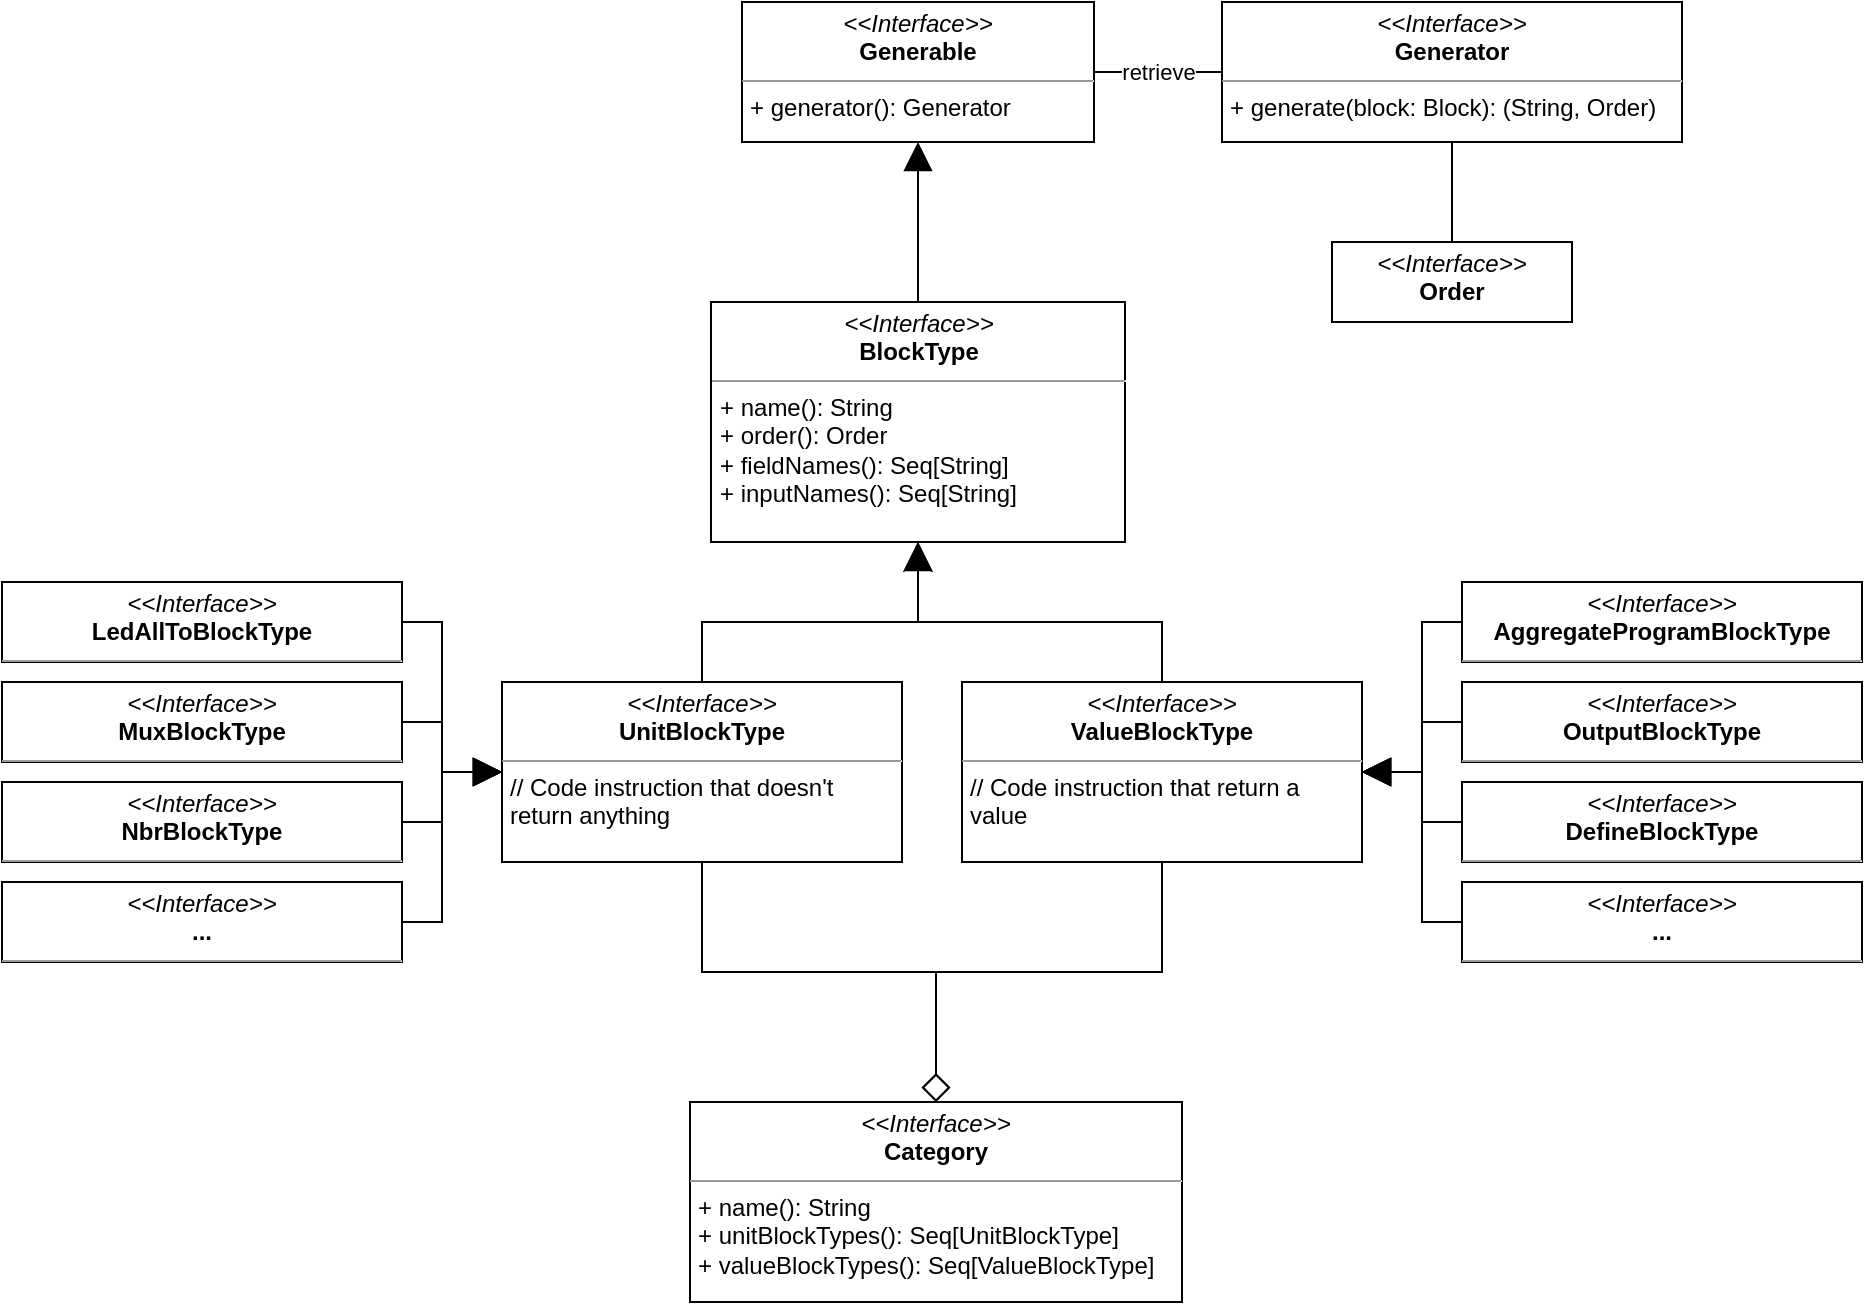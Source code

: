 <mxfile version="18.0.2" type="github">
  <diagram id="RvHfQZCGcCcL5Ybzd2NQ" name="Page-1">
    <mxGraphModel dx="3134" dy="1278" grid="1" gridSize="10" guides="1" tooltips="1" connect="1" arrows="1" fold="1" page="1" pageScale="1" pageWidth="827" pageHeight="1169" math="0" shadow="0">
      <root>
        <mxCell id="0" />
        <mxCell id="1" parent="0" />
        <mxCell id="lZBlm6j0ylisTsFuR0oZ-8" value="retrieve" style="edgeStyle=orthogonalEdgeStyle;rounded=0;orthogonalLoop=1;jettySize=auto;html=1;exitX=1;exitY=0.5;exitDx=0;exitDy=0;endArrow=none;endFill=0;" edge="1" parent="1" source="lZBlm6j0ylisTsFuR0oZ-1" target="lZBlm6j0ylisTsFuR0oZ-5">
          <mxGeometry relative="1" as="geometry" />
        </mxCell>
        <mxCell id="lZBlm6j0ylisTsFuR0oZ-1" value="&lt;p style=&quot;margin:0px;margin-top:4px;text-align:center;&quot;&gt;&lt;i&gt;&amp;lt;&amp;lt;Interface&amp;gt;&amp;gt;&lt;/i&gt;&lt;br&gt;&lt;b&gt;Generable&lt;/b&gt;&lt;/p&gt;&lt;hr size=&quot;1&quot;&gt;&lt;p style=&quot;margin:0px;margin-left:4px;&quot;&gt;+ generator(): Generator&lt;/p&gt;" style="verticalAlign=top;align=left;overflow=fill;fontSize=12;fontFamily=Helvetica;html=1;" vertex="1" parent="1">
          <mxGeometry x="210" y="220" width="176" height="70" as="geometry" />
        </mxCell>
        <mxCell id="lZBlm6j0ylisTsFuR0oZ-37" style="edgeStyle=orthogonalEdgeStyle;rounded=0;orthogonalLoop=1;jettySize=auto;html=1;exitX=0.5;exitY=1;exitDx=0;exitDy=0;entryX=0.5;entryY=0;entryDx=0;entryDy=0;startArrow=none;startFill=0;endArrow=none;endFill=0;startSize=12;endSize=12;" edge="1" parent="1" source="lZBlm6j0ylisTsFuR0oZ-5" target="lZBlm6j0ylisTsFuR0oZ-6">
          <mxGeometry relative="1" as="geometry" />
        </mxCell>
        <mxCell id="lZBlm6j0ylisTsFuR0oZ-5" value="&lt;p style=&quot;margin:0px;margin-top:4px;text-align:center;&quot;&gt;&lt;i&gt;&amp;lt;&amp;lt;Interface&amp;gt;&amp;gt;&lt;/i&gt;&lt;br&gt;&lt;b&gt;Generator&lt;/b&gt;&lt;br&gt;&lt;/p&gt;&lt;hr size=&quot;1&quot;&gt;&lt;p style=&quot;margin:0px;margin-left:4px;&quot;&gt;+ generate(block: Block): (String, Order)&lt;br&gt;&lt;/p&gt;" style="verticalAlign=top;align=left;overflow=fill;fontSize=12;fontFamily=Helvetica;html=1;" vertex="1" parent="1">
          <mxGeometry x="450" y="220" width="230" height="70" as="geometry" />
        </mxCell>
        <mxCell id="lZBlm6j0ylisTsFuR0oZ-6" value="&lt;p style=&quot;margin:0px;margin-top:4px;text-align:center;&quot;&gt;&lt;i&gt;&amp;lt;&amp;lt;Interface&amp;gt;&amp;gt;&lt;/i&gt;&lt;br&gt;&lt;b&gt;Order&lt;/b&gt;&lt;/p&gt;&lt;p style=&quot;margin:0px;margin-left:4px;&quot;&gt;&lt;br&gt;&lt;/p&gt;" style="verticalAlign=top;align=left;overflow=fill;fontSize=12;fontFamily=Helvetica;html=1;" vertex="1" parent="1">
          <mxGeometry x="505" y="340" width="120" height="40" as="geometry" />
        </mxCell>
        <mxCell id="lZBlm6j0ylisTsFuR0oZ-10" style="edgeStyle=orthogonalEdgeStyle;rounded=0;orthogonalLoop=1;jettySize=auto;html=1;exitX=0.5;exitY=0;exitDx=0;exitDy=0;entryX=0.5;entryY=1;entryDx=0;entryDy=0;endArrow=block;endFill=1;endSize=12;" edge="1" parent="1" source="lZBlm6j0ylisTsFuR0oZ-9" target="lZBlm6j0ylisTsFuR0oZ-1">
          <mxGeometry relative="1" as="geometry" />
        </mxCell>
        <mxCell id="lZBlm6j0ylisTsFuR0oZ-9" value="&lt;p style=&quot;margin:0px;margin-top:4px;text-align:center;&quot;&gt;&lt;i&gt;&amp;lt;&amp;lt;Interface&amp;gt;&amp;gt;&lt;/i&gt;&lt;br&gt;&lt;b&gt;BlockType&lt;/b&gt;&lt;/p&gt;&lt;hr size=&quot;1&quot;&gt;&lt;p style=&quot;margin:0px;margin-left:4px;&quot;&gt;+ name(): String&lt;/p&gt;&lt;p style=&quot;margin:0px;margin-left:4px;&quot;&gt;+ order(): Order&lt;/p&gt;&lt;p style=&quot;margin:0px;margin-left:4px;&quot;&gt;+ fieldNames(): Seq[String]&lt;/p&gt;&lt;p style=&quot;margin:0px;margin-left:4px;&quot;&gt;+ inputNames(): Seq[String]&lt;/p&gt;&lt;p style=&quot;margin:0px;margin-left:4px;&quot;&gt;&lt;br&gt;&lt;/p&gt;" style="verticalAlign=top;align=left;overflow=fill;fontSize=12;fontFamily=Helvetica;html=1;" vertex="1" parent="1">
          <mxGeometry x="194.5" y="370" width="207" height="120" as="geometry" />
        </mxCell>
        <mxCell id="lZBlm6j0ylisTsFuR0oZ-13" style="edgeStyle=orthogonalEdgeStyle;rounded=0;orthogonalLoop=1;jettySize=auto;html=1;exitX=0.5;exitY=0;exitDx=0;exitDy=0;entryX=0.5;entryY=1;entryDx=0;entryDy=0;endSize=12;" edge="1" parent="1" source="lZBlm6j0ylisTsFuR0oZ-11" target="lZBlm6j0ylisTsFuR0oZ-9">
          <mxGeometry relative="1" as="geometry" />
        </mxCell>
        <mxCell id="lZBlm6j0ylisTsFuR0oZ-11" value="&lt;p style=&quot;margin:0px;margin-top:4px;text-align:center;&quot;&gt;&lt;i&gt;&amp;lt;&amp;lt;Interface&amp;gt;&amp;gt;&lt;/i&gt;&lt;br&gt;&lt;b&gt;UnitBlockType&lt;/b&gt;&lt;/p&gt;&lt;hr size=&quot;1&quot;&gt;&lt;p style=&quot;margin:0px;margin-left:4px;&quot;&gt;// Code instruction that doesn&#39;t&amp;nbsp;&lt;br&gt;return anything&lt;/p&gt;" style="verticalAlign=top;align=left;overflow=fill;fontSize=12;fontFamily=Helvetica;html=1;" vertex="1" parent="1">
          <mxGeometry x="90" y="560" width="200" height="90" as="geometry" />
        </mxCell>
        <mxCell id="lZBlm6j0ylisTsFuR0oZ-15" style="edgeStyle=orthogonalEdgeStyle;rounded=0;orthogonalLoop=1;jettySize=auto;html=1;exitX=0.5;exitY=0;exitDx=0;exitDy=0;entryX=0.5;entryY=1;entryDx=0;entryDy=0;endArrow=block;endFill=1;endSize=12;" edge="1" parent="1" source="lZBlm6j0ylisTsFuR0oZ-12" target="lZBlm6j0ylisTsFuR0oZ-9">
          <mxGeometry relative="1" as="geometry" />
        </mxCell>
        <mxCell id="lZBlm6j0ylisTsFuR0oZ-12" value="&lt;p style=&quot;margin:0px;margin-top:4px;text-align:center;&quot;&gt;&lt;i&gt;&amp;lt;&amp;lt;Interface&amp;gt;&amp;gt;&lt;/i&gt;&lt;br&gt;&lt;b&gt;ValueBlockType&lt;/b&gt;&lt;/p&gt;&lt;hr size=&quot;1&quot;&gt;&lt;p style=&quot;margin:0px;margin-left:4px;&quot;&gt;// Code instruction that return a&amp;nbsp;&lt;br&gt;value&lt;/p&gt;" style="verticalAlign=top;align=left;overflow=fill;fontSize=12;fontFamily=Helvetica;html=1;" vertex="1" parent="1">
          <mxGeometry x="320" y="560" width="200" height="90" as="geometry" />
        </mxCell>
        <mxCell id="lZBlm6j0ylisTsFuR0oZ-17" style="edgeStyle=orthogonalEdgeStyle;rounded=0;orthogonalLoop=1;jettySize=auto;html=1;exitX=0.5;exitY=0;exitDx=0;exitDy=0;entryX=0.5;entryY=1;entryDx=0;entryDy=0;endArrow=none;endFill=0;startArrow=diamond;startFill=0;startSize=12;" edge="1" parent="1" source="lZBlm6j0ylisTsFuR0oZ-16" target="lZBlm6j0ylisTsFuR0oZ-11">
          <mxGeometry relative="1" as="geometry" />
        </mxCell>
        <mxCell id="lZBlm6j0ylisTsFuR0oZ-18" style="edgeStyle=orthogonalEdgeStyle;rounded=0;orthogonalLoop=1;jettySize=auto;html=1;exitX=0.5;exitY=0;exitDx=0;exitDy=0;entryX=0.5;entryY=1;entryDx=0;entryDy=0;startArrow=diamond;startFill=0;endSize=6;startSize=12;endArrow=none;endFill=0;" edge="1" parent="1" source="lZBlm6j0ylisTsFuR0oZ-16" target="lZBlm6j0ylisTsFuR0oZ-12">
          <mxGeometry relative="1" as="geometry" />
        </mxCell>
        <mxCell id="lZBlm6j0ylisTsFuR0oZ-16" value="&lt;p style=&quot;margin:0px;margin-top:4px;text-align:center;&quot;&gt;&lt;i&gt;&amp;lt;&amp;lt;Interface&amp;gt;&amp;gt;&lt;/i&gt;&lt;br&gt;&lt;b&gt;Category&lt;/b&gt;&lt;br&gt;&lt;/p&gt;&lt;hr size=&quot;1&quot;&gt;&lt;p style=&quot;margin:0px;margin-left:4px;&quot;&gt;+ name(): String&lt;br&gt;&lt;/p&gt;&lt;p style=&quot;margin:0px;margin-left:4px;&quot;&gt;+ unitBlockTypes(): Seq[UnitBlockType]&lt;/p&gt;&lt;p style=&quot;margin:0px;margin-left:4px;&quot;&gt;+ valueBlockTypes(): Seq[ValueBlockType]&lt;/p&gt;" style="verticalAlign=top;align=left;overflow=fill;fontSize=12;fontFamily=Helvetica;html=1;" vertex="1" parent="1">
          <mxGeometry x="184" y="770" width="246" height="100" as="geometry" />
        </mxCell>
        <mxCell id="lZBlm6j0ylisTsFuR0oZ-23" style="edgeStyle=orthogonalEdgeStyle;rounded=0;orthogonalLoop=1;jettySize=auto;html=1;exitX=0;exitY=0.5;exitDx=0;exitDy=0;entryX=1;entryY=0.5;entryDx=0;entryDy=0;startArrow=none;startFill=0;endArrow=block;endFill=1;startSize=12;endSize=12;" edge="1" parent="1" source="lZBlm6j0ylisTsFuR0oZ-19" target="lZBlm6j0ylisTsFuR0oZ-12">
          <mxGeometry relative="1" as="geometry" />
        </mxCell>
        <mxCell id="lZBlm6j0ylisTsFuR0oZ-19" value="&lt;p style=&quot;margin:0px;margin-top:4px;text-align:center;&quot;&gt;&lt;i&gt;&amp;lt;&amp;lt;Interface&amp;gt;&amp;gt;&lt;/i&gt;&lt;br&gt;&lt;b&gt;AggregateProgramBlockType&lt;/b&gt;&lt;/p&gt;&lt;hr size=&quot;1&quot;&gt;&lt;p style=&quot;margin:0px;margin-left:4px;&quot;&gt;&lt;br&gt;&lt;/p&gt;" style="verticalAlign=top;align=left;overflow=fill;fontSize=12;fontFamily=Helvetica;html=1;" vertex="1" parent="1">
          <mxGeometry x="570" y="510" width="200" height="40" as="geometry" />
        </mxCell>
        <mxCell id="lZBlm6j0ylisTsFuR0oZ-24" style="edgeStyle=orthogonalEdgeStyle;rounded=0;orthogonalLoop=1;jettySize=auto;html=1;exitX=0;exitY=0.5;exitDx=0;exitDy=0;entryX=1;entryY=0.5;entryDx=0;entryDy=0;startArrow=none;startFill=0;endArrow=block;endFill=1;startSize=12;endSize=12;" edge="1" parent="1" source="lZBlm6j0ylisTsFuR0oZ-20" target="lZBlm6j0ylisTsFuR0oZ-12">
          <mxGeometry relative="1" as="geometry" />
        </mxCell>
        <mxCell id="lZBlm6j0ylisTsFuR0oZ-20" value="&lt;p style=&quot;margin:0px;margin-top:4px;text-align:center;&quot;&gt;&lt;i&gt;&amp;lt;&amp;lt;Interface&amp;gt;&amp;gt;&lt;/i&gt;&lt;br&gt;&lt;b&gt;OutputBlockType&lt;/b&gt;&lt;/p&gt;&lt;hr size=&quot;1&quot;&gt;&lt;p style=&quot;margin:0px;margin-left:4px;&quot;&gt;&lt;br&gt;&lt;/p&gt;" style="verticalAlign=top;align=left;overflow=fill;fontSize=12;fontFamily=Helvetica;html=1;" vertex="1" parent="1">
          <mxGeometry x="570" y="560" width="200" height="40" as="geometry" />
        </mxCell>
        <mxCell id="lZBlm6j0ylisTsFuR0oZ-26" style="edgeStyle=orthogonalEdgeStyle;rounded=0;orthogonalLoop=1;jettySize=auto;html=1;exitX=0;exitY=0.5;exitDx=0;exitDy=0;entryX=1;entryY=0.5;entryDx=0;entryDy=0;startArrow=none;startFill=0;endArrow=block;endFill=1;startSize=12;endSize=12;" edge="1" parent="1" source="lZBlm6j0ylisTsFuR0oZ-21" target="lZBlm6j0ylisTsFuR0oZ-12">
          <mxGeometry relative="1" as="geometry" />
        </mxCell>
        <mxCell id="lZBlm6j0ylisTsFuR0oZ-21" value="&lt;p style=&quot;margin:0px;margin-top:4px;text-align:center;&quot;&gt;&lt;i&gt;&amp;lt;&amp;lt;Interface&amp;gt;&amp;gt;&lt;/i&gt;&lt;br&gt;&lt;b&gt;DefineBlockType&lt;/b&gt;&lt;/p&gt;&lt;hr size=&quot;1&quot;&gt;&lt;p style=&quot;margin:0px;margin-left:4px;&quot;&gt;&lt;br&gt;&lt;/p&gt;" style="verticalAlign=top;align=left;overflow=fill;fontSize=12;fontFamily=Helvetica;html=1;" vertex="1" parent="1">
          <mxGeometry x="570" y="610" width="200" height="40" as="geometry" />
        </mxCell>
        <mxCell id="lZBlm6j0ylisTsFuR0oZ-27" style="edgeStyle=orthogonalEdgeStyle;rounded=0;orthogonalLoop=1;jettySize=auto;html=1;exitX=0;exitY=0.5;exitDx=0;exitDy=0;entryX=1;entryY=0.5;entryDx=0;entryDy=0;startArrow=none;startFill=0;endArrow=block;endFill=1;startSize=12;endSize=12;" edge="1" parent="1" source="lZBlm6j0ylisTsFuR0oZ-22" target="lZBlm6j0ylisTsFuR0oZ-12">
          <mxGeometry relative="1" as="geometry" />
        </mxCell>
        <mxCell id="lZBlm6j0ylisTsFuR0oZ-22" value="&lt;p style=&quot;margin:0px;margin-top:4px;text-align:center;&quot;&gt;&lt;i&gt;&amp;lt;&amp;lt;Interface&amp;gt;&amp;gt;&lt;/i&gt;&lt;br&gt;&lt;b&gt;...&lt;/b&gt;&lt;/p&gt;&lt;hr size=&quot;1&quot;&gt;&lt;p style=&quot;margin:0px;margin-left:4px;&quot;&gt;&lt;br&gt;&lt;/p&gt;" style="verticalAlign=top;align=left;overflow=fill;fontSize=12;fontFamily=Helvetica;html=1;" vertex="1" parent="1">
          <mxGeometry x="570" y="660" width="200" height="40" as="geometry" />
        </mxCell>
        <mxCell id="lZBlm6j0ylisTsFuR0oZ-33" style="edgeStyle=orthogonalEdgeStyle;rounded=0;orthogonalLoop=1;jettySize=auto;html=1;exitX=1;exitY=0.5;exitDx=0;exitDy=0;entryX=0;entryY=0.5;entryDx=0;entryDy=0;startArrow=none;startFill=0;endArrow=block;endFill=1;startSize=12;endSize=12;" edge="1" parent="1" source="lZBlm6j0ylisTsFuR0oZ-28" target="lZBlm6j0ylisTsFuR0oZ-11">
          <mxGeometry relative="1" as="geometry" />
        </mxCell>
        <mxCell id="lZBlm6j0ylisTsFuR0oZ-28" value="&lt;p style=&quot;margin:0px;margin-top:4px;text-align:center;&quot;&gt;&lt;i&gt;&amp;lt;&amp;lt;Interface&amp;gt;&amp;gt;&lt;/i&gt;&lt;br&gt;&lt;b&gt;LedAllToBlockType&lt;/b&gt;&lt;/p&gt;&lt;hr size=&quot;1&quot;&gt;&lt;p style=&quot;margin:0px;margin-left:4px;&quot;&gt;&lt;br&gt;&lt;/p&gt;" style="verticalAlign=top;align=left;overflow=fill;fontSize=12;fontFamily=Helvetica;html=1;" vertex="1" parent="1">
          <mxGeometry x="-160" y="510" width="200" height="40" as="geometry" />
        </mxCell>
        <mxCell id="lZBlm6j0ylisTsFuR0oZ-35" style="edgeStyle=orthogonalEdgeStyle;rounded=0;orthogonalLoop=1;jettySize=auto;html=1;exitX=1;exitY=0.5;exitDx=0;exitDy=0;entryX=0;entryY=0.5;entryDx=0;entryDy=0;startArrow=none;startFill=0;endArrow=block;endFill=1;startSize=12;endSize=12;" edge="1" parent="1" source="lZBlm6j0ylisTsFuR0oZ-29" target="lZBlm6j0ylisTsFuR0oZ-11">
          <mxGeometry relative="1" as="geometry" />
        </mxCell>
        <mxCell id="lZBlm6j0ylisTsFuR0oZ-29" value="&lt;p style=&quot;margin:0px;margin-top:4px;text-align:center;&quot;&gt;&lt;i&gt;&amp;lt;&amp;lt;Interface&amp;gt;&amp;gt;&lt;/i&gt;&lt;br&gt;&lt;b&gt;MuxBlockType&lt;/b&gt;&lt;/p&gt;&lt;hr size=&quot;1&quot;&gt;&lt;p style=&quot;margin:0px;margin-left:4px;&quot;&gt;&lt;br&gt;&lt;/p&gt;" style="verticalAlign=top;align=left;overflow=fill;fontSize=12;fontFamily=Helvetica;html=1;" vertex="1" parent="1">
          <mxGeometry x="-160" y="560" width="200" height="40" as="geometry" />
        </mxCell>
        <mxCell id="lZBlm6j0ylisTsFuR0oZ-36" style="edgeStyle=orthogonalEdgeStyle;rounded=0;orthogonalLoop=1;jettySize=auto;html=1;exitX=1;exitY=0.5;exitDx=0;exitDy=0;entryX=0;entryY=0.5;entryDx=0;entryDy=0;startArrow=none;startFill=0;endArrow=block;endFill=1;startSize=12;endSize=12;" edge="1" parent="1" source="lZBlm6j0ylisTsFuR0oZ-30" target="lZBlm6j0ylisTsFuR0oZ-11">
          <mxGeometry relative="1" as="geometry" />
        </mxCell>
        <mxCell id="lZBlm6j0ylisTsFuR0oZ-30" value="&lt;p style=&quot;margin:0px;margin-top:4px;text-align:center;&quot;&gt;&lt;i&gt;&amp;lt;&amp;lt;Interface&amp;gt;&amp;gt;&lt;/i&gt;&lt;br&gt;&lt;b&gt;NbrBlockType&lt;/b&gt;&lt;/p&gt;&lt;hr size=&quot;1&quot;&gt;&lt;p style=&quot;margin:0px;margin-left:4px;&quot;&gt;&lt;br&gt;&lt;/p&gt;" style="verticalAlign=top;align=left;overflow=fill;fontSize=12;fontFamily=Helvetica;html=1;" vertex="1" parent="1">
          <mxGeometry x="-160" y="610" width="200" height="40" as="geometry" />
        </mxCell>
        <mxCell id="lZBlm6j0ylisTsFuR0oZ-34" style="edgeStyle=orthogonalEdgeStyle;rounded=0;orthogonalLoop=1;jettySize=auto;html=1;exitX=1;exitY=0.5;exitDx=0;exitDy=0;entryX=0;entryY=0.5;entryDx=0;entryDy=0;startArrow=none;startFill=0;endArrow=block;endFill=1;startSize=12;endSize=12;" edge="1" parent="1" source="lZBlm6j0ylisTsFuR0oZ-31" target="lZBlm6j0ylisTsFuR0oZ-11">
          <mxGeometry relative="1" as="geometry" />
        </mxCell>
        <mxCell id="lZBlm6j0ylisTsFuR0oZ-31" value="&lt;p style=&quot;margin:0px;margin-top:4px;text-align:center;&quot;&gt;&lt;i&gt;&amp;lt;&amp;lt;Interface&amp;gt;&amp;gt;&lt;/i&gt;&lt;br&gt;&lt;b&gt;...&lt;/b&gt;&lt;/p&gt;&lt;hr size=&quot;1&quot;&gt;&lt;p style=&quot;margin:0px;margin-left:4px;&quot;&gt;&lt;br&gt;&lt;/p&gt;" style="verticalAlign=top;align=left;overflow=fill;fontSize=12;fontFamily=Helvetica;html=1;" vertex="1" parent="1">
          <mxGeometry x="-160" y="660" width="200" height="40" as="geometry" />
        </mxCell>
      </root>
    </mxGraphModel>
  </diagram>
</mxfile>
